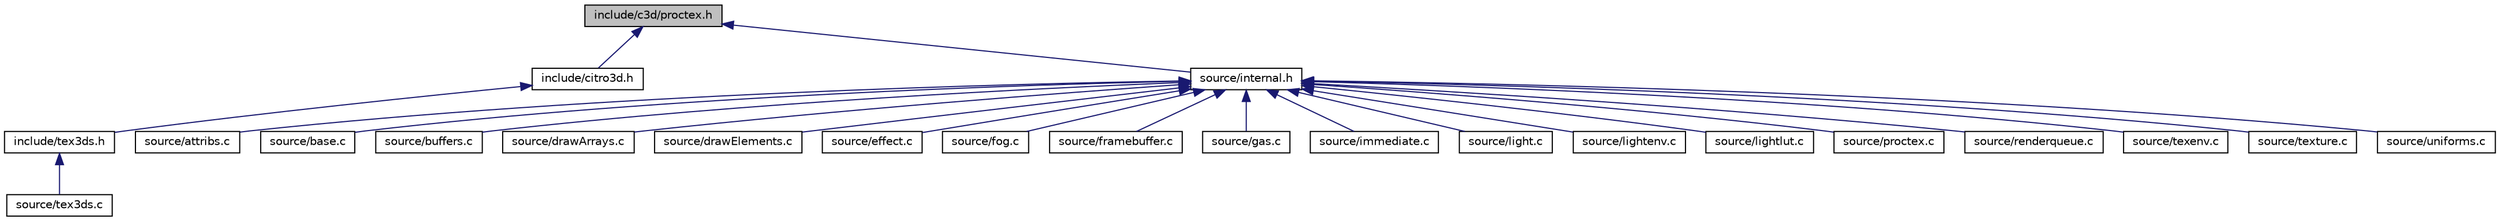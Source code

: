 digraph "include/c3d/proctex.h"
{
 // LATEX_PDF_SIZE
  edge [fontname="Helvetica",fontsize="10",labelfontname="Helvetica",labelfontsize="10"];
  node [fontname="Helvetica",fontsize="10",shape=record];
  Node3 [label="include/c3d/proctex.h",height=0.2,width=0.4,color="black", fillcolor="grey75", style="filled", fontcolor="black",tooltip=" "];
  Node3 -> Node4 [dir="back",color="midnightblue",fontsize="10",style="solid",fontname="Helvetica"];
  Node4 [label="include/citro3d.h",height=0.2,width=0.4,color="black", fillcolor="white", style="filled",URL="$citro3d_8h.html",tooltip=" "];
  Node4 -> Node5 [dir="back",color="midnightblue",fontsize="10",style="solid",fontname="Helvetica"];
  Node5 [label="include/tex3ds.h",height=0.2,width=0.4,color="black", fillcolor="white", style="filled",URL="$tex3ds_8h.html",tooltip="tex3ds support"];
  Node5 -> Node6 [dir="back",color="midnightblue",fontsize="10",style="solid",fontname="Helvetica"];
  Node6 [label="source/tex3ds.c",height=0.2,width=0.4,color="black", fillcolor="white", style="filled",URL="$tex3ds_8c.html",tooltip="Tex3DS routines."];
  Node3 -> Node7 [dir="back",color="midnightblue",fontsize="10",style="solid",fontname="Helvetica"];
  Node7 [label="source/internal.h",height=0.2,width=0.4,color="black", fillcolor="white", style="filled",URL="$internal_8h.html",tooltip=" "];
  Node7 -> Node8 [dir="back",color="midnightblue",fontsize="10",style="solid",fontname="Helvetica"];
  Node8 [label="source/attribs.c",height=0.2,width=0.4,color="black", fillcolor="white", style="filled",URL="$attribs_8c.html",tooltip=" "];
  Node7 -> Node9 [dir="back",color="midnightblue",fontsize="10",style="solid",fontname="Helvetica"];
  Node9 [label="source/base.c",height=0.2,width=0.4,color="black", fillcolor="white", style="filled",URL="$base_8c.html",tooltip=" "];
  Node7 -> Node10 [dir="back",color="midnightblue",fontsize="10",style="solid",fontname="Helvetica"];
  Node10 [label="source/buffers.c",height=0.2,width=0.4,color="black", fillcolor="white", style="filled",URL="$buffers_8c.html",tooltip=" "];
  Node7 -> Node11 [dir="back",color="midnightblue",fontsize="10",style="solid",fontname="Helvetica"];
  Node11 [label="source/drawArrays.c",height=0.2,width=0.4,color="black", fillcolor="white", style="filled",URL="$drawArrays_8c.html",tooltip=" "];
  Node7 -> Node12 [dir="back",color="midnightblue",fontsize="10",style="solid",fontname="Helvetica"];
  Node12 [label="source/drawElements.c",height=0.2,width=0.4,color="black", fillcolor="white", style="filled",URL="$drawElements_8c.html",tooltip=" "];
  Node7 -> Node13 [dir="back",color="midnightblue",fontsize="10",style="solid",fontname="Helvetica"];
  Node13 [label="source/effect.c",height=0.2,width=0.4,color="black", fillcolor="white", style="filled",URL="$effect_8c.html",tooltip=" "];
  Node7 -> Node14 [dir="back",color="midnightblue",fontsize="10",style="solid",fontname="Helvetica"];
  Node14 [label="source/fog.c",height=0.2,width=0.4,color="black", fillcolor="white", style="filled",URL="$fog_8c.html",tooltip=" "];
  Node7 -> Node15 [dir="back",color="midnightblue",fontsize="10",style="solid",fontname="Helvetica"];
  Node15 [label="source/framebuffer.c",height=0.2,width=0.4,color="black", fillcolor="white", style="filled",URL="$framebuffer_8c.html",tooltip=" "];
  Node7 -> Node16 [dir="back",color="midnightblue",fontsize="10",style="solid",fontname="Helvetica"];
  Node16 [label="source/gas.c",height=0.2,width=0.4,color="black", fillcolor="white", style="filled",URL="$gas_8c.html",tooltip=" "];
  Node7 -> Node17 [dir="back",color="midnightblue",fontsize="10",style="solid",fontname="Helvetica"];
  Node17 [label="source/immediate.c",height=0.2,width=0.4,color="black", fillcolor="white", style="filled",URL="$immediate_8c.html",tooltip=" "];
  Node7 -> Node18 [dir="back",color="midnightblue",fontsize="10",style="solid",fontname="Helvetica"];
  Node18 [label="source/light.c",height=0.2,width=0.4,color="black", fillcolor="white", style="filled",URL="$light_8c.html",tooltip=" "];
  Node7 -> Node19 [dir="back",color="midnightblue",fontsize="10",style="solid",fontname="Helvetica"];
  Node19 [label="source/lightenv.c",height=0.2,width=0.4,color="black", fillcolor="white", style="filled",URL="$lightenv_8c.html",tooltip=" "];
  Node7 -> Node20 [dir="back",color="midnightblue",fontsize="10",style="solid",fontname="Helvetica"];
  Node20 [label="source/lightlut.c",height=0.2,width=0.4,color="black", fillcolor="white", style="filled",URL="$lightlut_8c.html",tooltip=" "];
  Node7 -> Node21 [dir="back",color="midnightblue",fontsize="10",style="solid",fontname="Helvetica"];
  Node21 [label="source/proctex.c",height=0.2,width=0.4,color="black", fillcolor="white", style="filled",URL="$proctex_8c.html",tooltip=" "];
  Node7 -> Node22 [dir="back",color="midnightblue",fontsize="10",style="solid",fontname="Helvetica"];
  Node22 [label="source/renderqueue.c",height=0.2,width=0.4,color="black", fillcolor="white", style="filled",URL="$renderqueue_8c.html",tooltip=" "];
  Node7 -> Node23 [dir="back",color="midnightblue",fontsize="10",style="solid",fontname="Helvetica"];
  Node23 [label="source/texenv.c",height=0.2,width=0.4,color="black", fillcolor="white", style="filled",URL="$texenv_8c.html",tooltip=" "];
  Node7 -> Node24 [dir="back",color="midnightblue",fontsize="10",style="solid",fontname="Helvetica"];
  Node24 [label="source/texture.c",height=0.2,width=0.4,color="black", fillcolor="white", style="filled",URL="$texture_8c.html",tooltip=" "];
  Node7 -> Node25 [dir="back",color="midnightblue",fontsize="10",style="solid",fontname="Helvetica"];
  Node25 [label="source/uniforms.c",height=0.2,width=0.4,color="black", fillcolor="white", style="filled",URL="$uniforms_8c.html",tooltip=" "];
}

